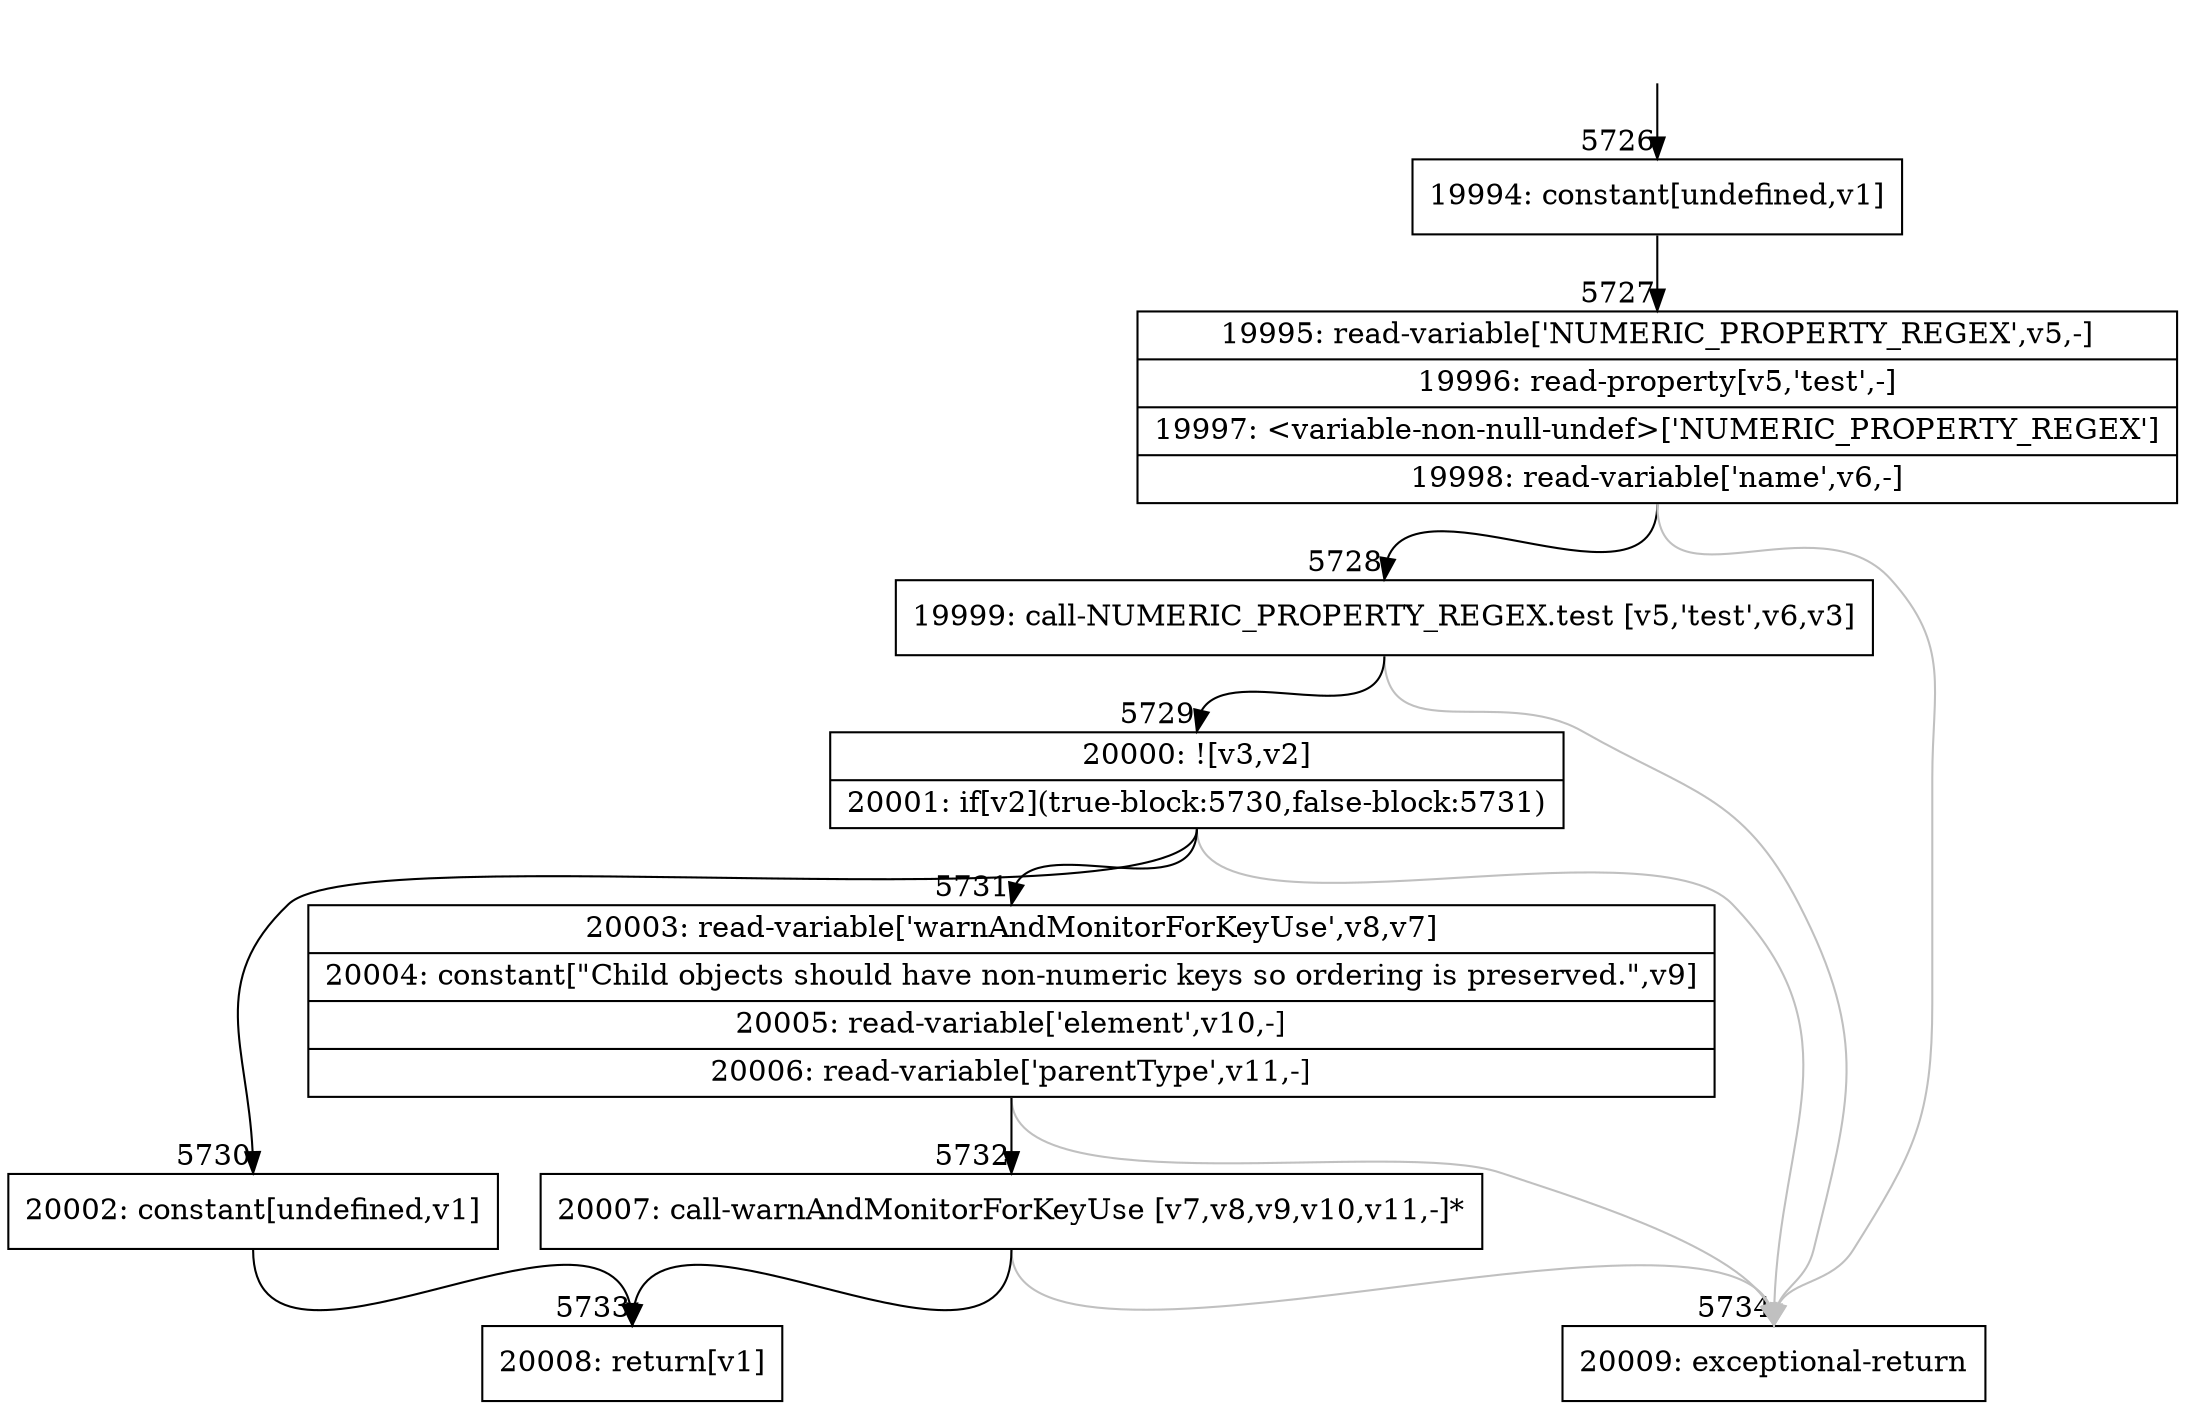 digraph {
rankdir="TD"
BB_entry387[shape=none,label=""];
BB_entry387 -> BB5726 [tailport=s, headport=n, headlabel="    5726"]
BB5726 [shape=record label="{19994: constant[undefined,v1]}" ] 
BB5726 -> BB5727 [tailport=s, headport=n, headlabel="      5727"]
BB5727 [shape=record label="{19995: read-variable['NUMERIC_PROPERTY_REGEX',v5,-]|19996: read-property[v5,'test',-]|19997: \<variable-non-null-undef\>['NUMERIC_PROPERTY_REGEX']|19998: read-variable['name',v6,-]}" ] 
BB5727 -> BB5728 [tailport=s, headport=n, headlabel="      5728"]
BB5727 -> BB5734 [tailport=s, headport=n, color=gray, headlabel="      5734"]
BB5728 [shape=record label="{19999: call-NUMERIC_PROPERTY_REGEX.test [v5,'test',v6,v3]}" ] 
BB5728 -> BB5729 [tailport=s, headport=n, headlabel="      5729"]
BB5728 -> BB5734 [tailport=s, headport=n, color=gray]
BB5729 [shape=record label="{20000: ![v3,v2]|20001: if[v2](true-block:5730,false-block:5731)}" ] 
BB5729 -> BB5730 [tailport=s, headport=n, headlabel="      5730"]
BB5729 -> BB5731 [tailport=s, headport=n, headlabel="      5731"]
BB5729 -> BB5734 [tailport=s, headport=n, color=gray]
BB5730 [shape=record label="{20002: constant[undefined,v1]}" ] 
BB5730 -> BB5733 [tailport=s, headport=n, headlabel="      5733"]
BB5731 [shape=record label="{20003: read-variable['warnAndMonitorForKeyUse',v8,v7]|20004: constant[\"Child objects should have non-numeric keys so ordering is preserved.\",v9]|20005: read-variable['element',v10,-]|20006: read-variable['parentType',v11,-]}" ] 
BB5731 -> BB5732 [tailport=s, headport=n, headlabel="      5732"]
BB5731 -> BB5734 [tailport=s, headport=n, color=gray]
BB5732 [shape=record label="{20007: call-warnAndMonitorForKeyUse [v7,v8,v9,v10,v11,-]*}" ] 
BB5732 -> BB5733 [tailport=s, headport=n]
BB5732 -> BB5734 [tailport=s, headport=n, color=gray]
BB5733 [shape=record label="{20008: return[v1]}" ] 
BB5734 [shape=record label="{20009: exceptional-return}" ] 
//#$~ 10264
}
